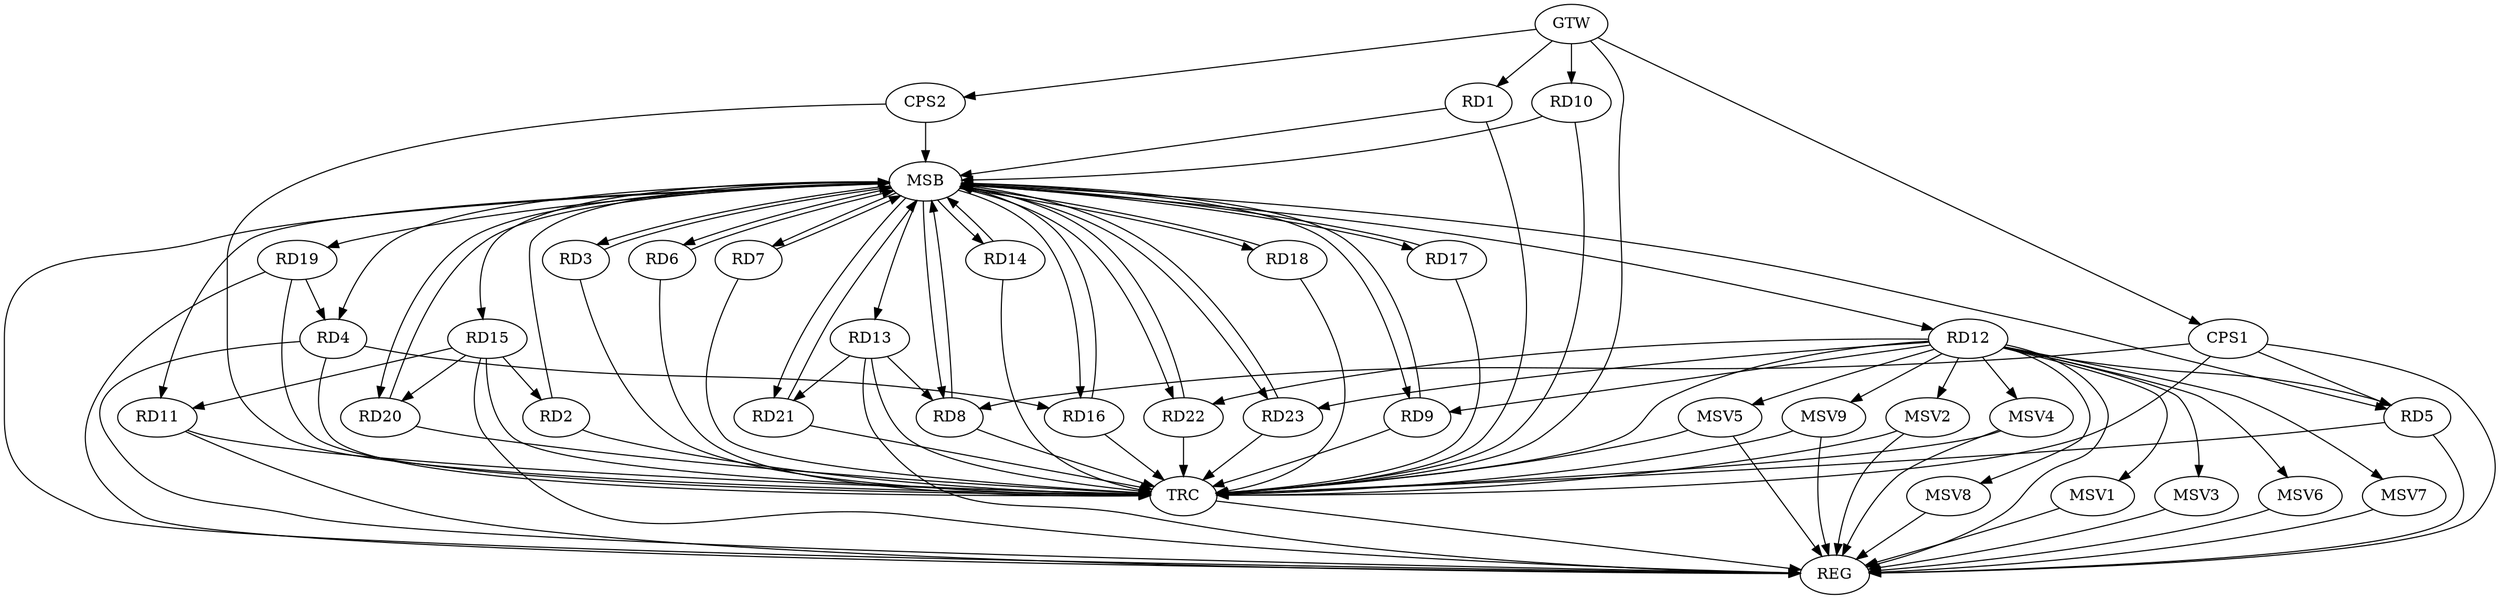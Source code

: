 strict digraph G {
  RD1 [ label="RD1" ];
  RD2 [ label="RD2" ];
  RD3 [ label="RD3" ];
  RD4 [ label="RD4" ];
  RD5 [ label="RD5" ];
  RD6 [ label="RD6" ];
  RD7 [ label="RD7" ];
  RD8 [ label="RD8" ];
  RD9 [ label="RD9" ];
  RD10 [ label="RD10" ];
  RD11 [ label="RD11" ];
  RD12 [ label="RD12" ];
  RD13 [ label="RD13" ];
  RD14 [ label="RD14" ];
  RD15 [ label="RD15" ];
  RD16 [ label="RD16" ];
  RD17 [ label="RD17" ];
  RD18 [ label="RD18" ];
  RD19 [ label="RD19" ];
  RD20 [ label="RD20" ];
  RD21 [ label="RD21" ];
  RD22 [ label="RD22" ];
  RD23 [ label="RD23" ];
  CPS1 [ label="CPS1" ];
  CPS2 [ label="CPS2" ];
  GTW [ label="GTW" ];
  REG [ label="REG" ];
  MSB [ label="MSB" ];
  TRC [ label="TRC" ];
  MSV1 [ label="MSV1" ];
  MSV2 [ label="MSV2" ];
  MSV3 [ label="MSV3" ];
  MSV4 [ label="MSV4" ];
  MSV5 [ label="MSV5" ];
  MSV6 [ label="MSV6" ];
  MSV7 [ label="MSV7" ];
  MSV8 [ label="MSV8" ];
  MSV9 [ label="MSV9" ];
  RD15 -> RD2;
  RD4 -> RD16;
  RD19 -> RD4;
  RD12 -> RD5;
  RD13 -> RD8;
  RD12 -> RD9;
  RD15 -> RD11;
  RD12 -> RD22;
  RD12 -> RD23;
  RD13 -> RD21;
  RD15 -> RD20;
  CPS1 -> RD5;
  CPS1 -> RD8;
  GTW -> RD1;
  GTW -> RD10;
  GTW -> CPS1;
  GTW -> CPS2;
  RD4 -> REG;
  RD5 -> REG;
  RD11 -> REG;
  RD12 -> REG;
  RD13 -> REG;
  RD15 -> REG;
  RD19 -> REG;
  CPS1 -> REG;
  RD1 -> MSB;
  MSB -> RD8;
  MSB -> RD14;
  MSB -> REG;
  RD2 -> MSB;
  MSB -> RD7;
  MSB -> RD11;
  MSB -> RD12;
  MSB -> RD21;
  RD3 -> MSB;
  MSB -> RD4;
  MSB -> RD6;
  MSB -> RD20;
  RD6 -> MSB;
  RD7 -> MSB;
  MSB -> RD5;
  MSB -> RD15;
  RD8 -> MSB;
  RD9 -> MSB;
  MSB -> RD17;
  RD10 -> MSB;
  MSB -> RD9;
  MSB -> RD13;
  RD14 -> MSB;
  MSB -> RD18;
  MSB -> RD23;
  RD16 -> MSB;
  RD17 -> MSB;
  MSB -> RD19;
  RD18 -> MSB;
  MSB -> RD22;
  RD20 -> MSB;
  MSB -> RD16;
  RD21 -> MSB;
  RD22 -> MSB;
  RD23 -> MSB;
  MSB -> RD3;
  CPS2 -> MSB;
  RD1 -> TRC;
  RD2 -> TRC;
  RD3 -> TRC;
  RD4 -> TRC;
  RD5 -> TRC;
  RD6 -> TRC;
  RD7 -> TRC;
  RD8 -> TRC;
  RD9 -> TRC;
  RD10 -> TRC;
  RD11 -> TRC;
  RD12 -> TRC;
  RD13 -> TRC;
  RD14 -> TRC;
  RD15 -> TRC;
  RD16 -> TRC;
  RD17 -> TRC;
  RD18 -> TRC;
  RD19 -> TRC;
  RD20 -> TRC;
  RD21 -> TRC;
  RD22 -> TRC;
  RD23 -> TRC;
  CPS1 -> TRC;
  CPS2 -> TRC;
  GTW -> TRC;
  TRC -> REG;
  RD12 -> MSV1;
  MSV1 -> REG;
  RD12 -> MSV2;
  RD12 -> MSV3;
  MSV2 -> REG;
  MSV2 -> TRC;
  MSV3 -> REG;
  RD12 -> MSV4;
  MSV4 -> REG;
  MSV4 -> TRC;
  RD12 -> MSV5;
  RD12 -> MSV6;
  MSV5 -> REG;
  MSV5 -> TRC;
  MSV6 -> REG;
  RD12 -> MSV7;
  MSV7 -> REG;
  RD12 -> MSV8;
  MSV8 -> REG;
  RD12 -> MSV9;
  MSV9 -> REG;
  MSV9 -> TRC;
}
